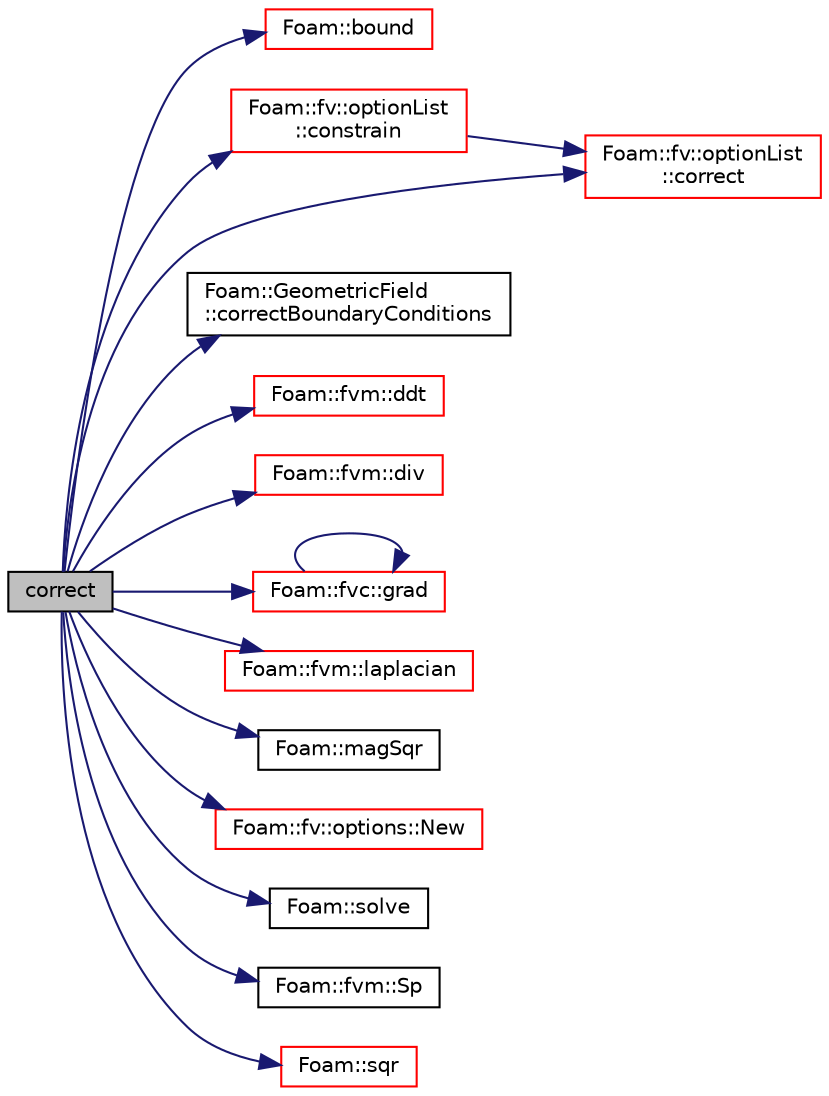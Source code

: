 digraph "correct"
{
  bgcolor="transparent";
  edge [fontname="Helvetica",fontsize="10",labelfontname="Helvetica",labelfontsize="10"];
  node [fontname="Helvetica",fontsize="10",shape=record];
  rankdir="LR";
  Node1 [label="correct",height=0.2,width=0.4,color="black", fillcolor="grey75", style="filled", fontcolor="black"];
  Node1 -> Node2 [color="midnightblue",fontsize="10",style="solid",fontname="Helvetica"];
  Node2 [label="Foam::bound",height=0.2,width=0.4,color="red",URL="$a10733.html#a334b2a2d0ce7997d360f7a018174a077",tooltip="Bound the given scalar field if it has gone unbounded. "];
  Node1 -> Node3 [color="midnightblue",fontsize="10",style="solid",fontname="Helvetica"];
  Node3 [label="Foam::fv::optionList\l::constrain",height=0.2,width=0.4,color="red",URL="$a01717.html#ab41c286bca1d06f1df7ae33c4f45b1bd",tooltip="Apply constraints to equation. "];
  Node3 -> Node4 [color="midnightblue",fontsize="10",style="solid",fontname="Helvetica"];
  Node4 [label="Foam::fv::optionList\l::correct",height=0.2,width=0.4,color="red",URL="$a01717.html#ae3e6a795c3429c465e44e8953d47e34a",tooltip="Apply correction to field. "];
  Node1 -> Node4 [color="midnightblue",fontsize="10",style="solid",fontname="Helvetica"];
  Node1 -> Node5 [color="midnightblue",fontsize="10",style="solid",fontname="Helvetica"];
  Node5 [label="Foam::GeometricField\l::correctBoundaryConditions",height=0.2,width=0.4,color="black",URL="$a00921.html#acaf6878ef900e593c4b20812f1b567d6",tooltip="Correct boundary field. "];
  Node1 -> Node6 [color="midnightblue",fontsize="10",style="solid",fontname="Helvetica"];
  Node6 [label="Foam::fvm::ddt",height=0.2,width=0.4,color="red",URL="$a10769.html#a2d88eca98ab69b84af7ddb96e35f5a44"];
  Node1 -> Node7 [color="midnightblue",fontsize="10",style="solid",fontname="Helvetica"];
  Node7 [label="Foam::fvm::div",height=0.2,width=0.4,color="red",URL="$a10769.html#a058dd4757c11ae656c8d576632b33d25"];
  Node1 -> Node8 [color="midnightblue",fontsize="10",style="solid",fontname="Helvetica"];
  Node8 [label="Foam::fvc::grad",height=0.2,width=0.4,color="red",URL="$a10768.html#a7c00ec90ecc15ed3005255e42c52827a"];
  Node8 -> Node8 [color="midnightblue",fontsize="10",style="solid",fontname="Helvetica"];
  Node1 -> Node9 [color="midnightblue",fontsize="10",style="solid",fontname="Helvetica"];
  Node9 [label="Foam::fvm::laplacian",height=0.2,width=0.4,color="red",URL="$a10769.html#a05679b154654e47e9f1e2fbd2bc0bae0"];
  Node1 -> Node10 [color="midnightblue",fontsize="10",style="solid",fontname="Helvetica"];
  Node10 [label="Foam::magSqr",height=0.2,width=0.4,color="black",URL="$a10733.html#ae6fff2c6981e6d9618aa5038e69def6e"];
  Node1 -> Node11 [color="midnightblue",fontsize="10",style="solid",fontname="Helvetica"];
  Node11 [label="Foam::fv::options::New",height=0.2,width=0.4,color="red",URL="$a01718.html#a616ee355e53d26b92cf6a39d39f5c594",tooltip="Construct fvOptions and register to datbase if not present. "];
  Node1 -> Node12 [color="midnightblue",fontsize="10",style="solid",fontname="Helvetica"];
  Node12 [label="Foam::solve",height=0.2,width=0.4,color="black",URL="$a10733.html#a8d0243cca6dbaab978da0126875aa319",tooltip="Solve returning the solution statistics given convergence tolerance. "];
  Node1 -> Node13 [color="midnightblue",fontsize="10",style="solid",fontname="Helvetica"];
  Node13 [label="Foam::fvm::Sp",height=0.2,width=0.4,color="black",URL="$a10769.html#a67e0938495ebeac7ad57361957720554"];
  Node1 -> Node14 [color="midnightblue",fontsize="10",style="solid",fontname="Helvetica"];
  Node14 [label="Foam::sqr",height=0.2,width=0.4,color="red",URL="$a10733.html#a277dc11c581d53826ab5090b08f3b17b"];
}
